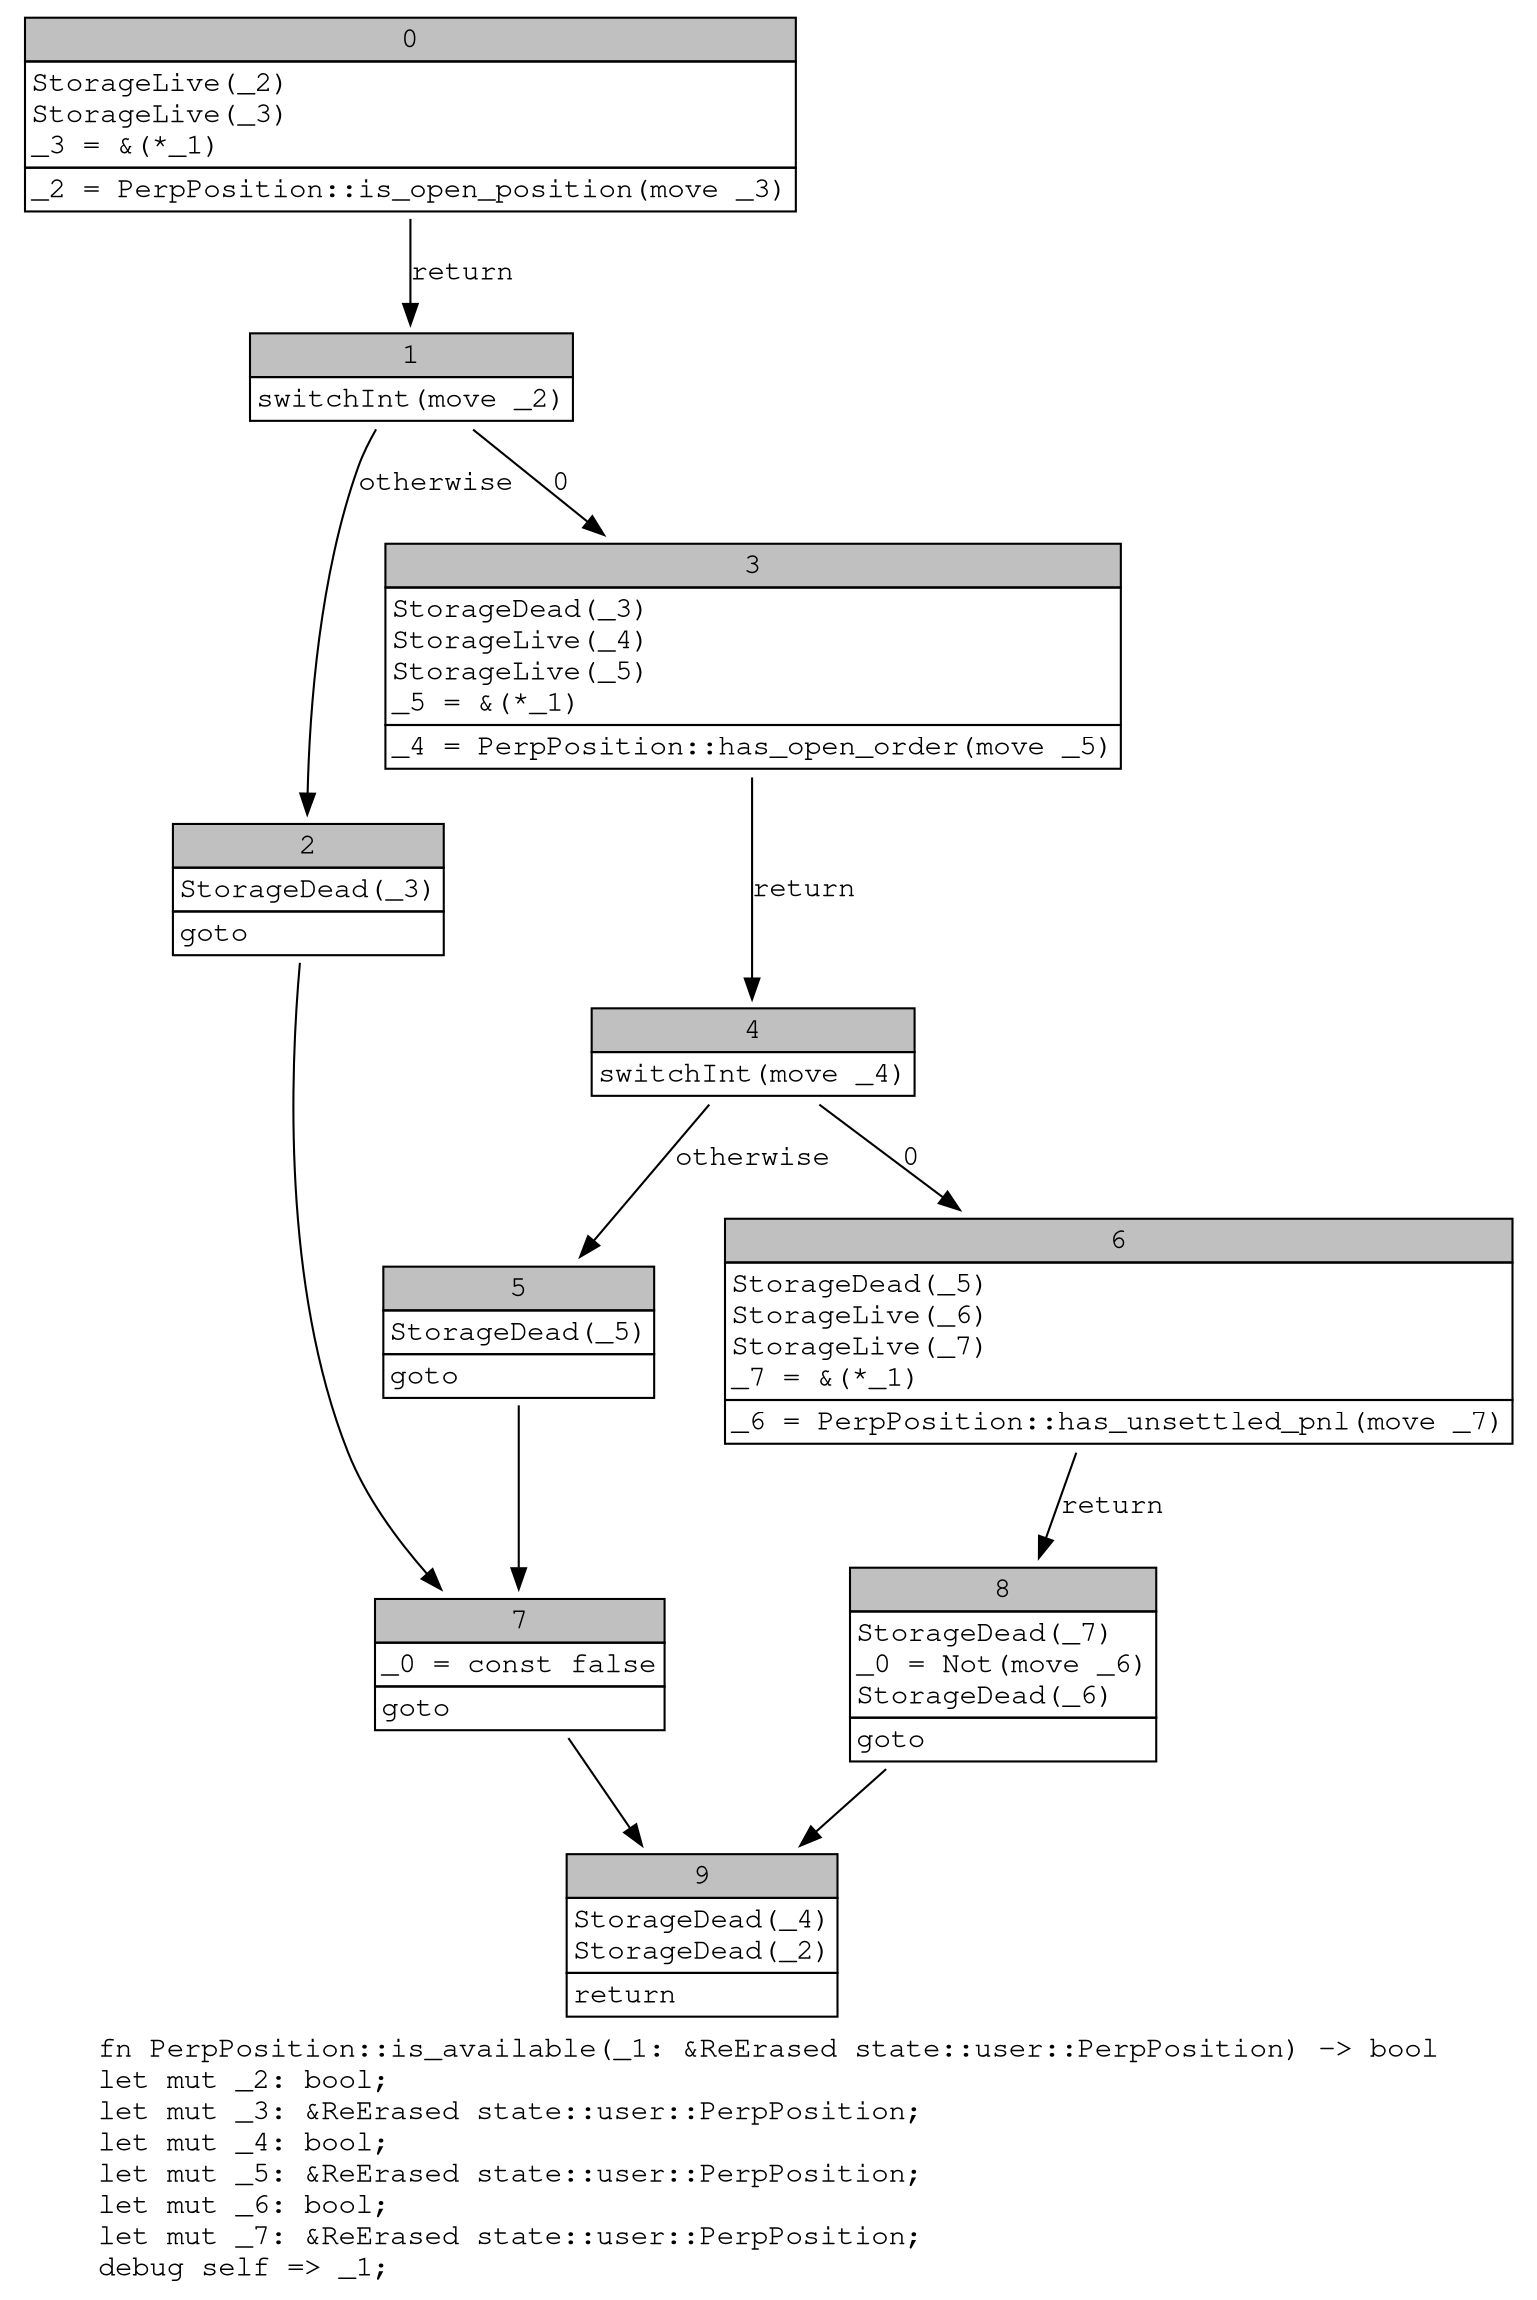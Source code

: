 digraph Mir_0_4355 {
    graph [fontname="Courier, monospace"];
    node [fontname="Courier, monospace"];
    edge [fontname="Courier, monospace"];
    label=<fn PerpPosition::is_available(_1: &amp;ReErased state::user::PerpPosition) -&gt; bool<br align="left"/>let mut _2: bool;<br align="left"/>let mut _3: &amp;ReErased state::user::PerpPosition;<br align="left"/>let mut _4: bool;<br align="left"/>let mut _5: &amp;ReErased state::user::PerpPosition;<br align="left"/>let mut _6: bool;<br align="left"/>let mut _7: &amp;ReErased state::user::PerpPosition;<br align="left"/>debug self =&gt; _1;<br align="left"/>>;
    bb0__0_4355 [shape="none", label=<<table border="0" cellborder="1" cellspacing="0"><tr><td bgcolor="gray" align="center" colspan="1">0</td></tr><tr><td align="left" balign="left">StorageLive(_2)<br/>StorageLive(_3)<br/>_3 = &amp;(*_1)<br/></td></tr><tr><td align="left">_2 = PerpPosition::is_open_position(move _3)</td></tr></table>>];
    bb1__0_4355 [shape="none", label=<<table border="0" cellborder="1" cellspacing="0"><tr><td bgcolor="gray" align="center" colspan="1">1</td></tr><tr><td align="left">switchInt(move _2)</td></tr></table>>];
    bb2__0_4355 [shape="none", label=<<table border="0" cellborder="1" cellspacing="0"><tr><td bgcolor="gray" align="center" colspan="1">2</td></tr><tr><td align="left" balign="left">StorageDead(_3)<br/></td></tr><tr><td align="left">goto</td></tr></table>>];
    bb3__0_4355 [shape="none", label=<<table border="0" cellborder="1" cellspacing="0"><tr><td bgcolor="gray" align="center" colspan="1">3</td></tr><tr><td align="left" balign="left">StorageDead(_3)<br/>StorageLive(_4)<br/>StorageLive(_5)<br/>_5 = &amp;(*_1)<br/></td></tr><tr><td align="left">_4 = PerpPosition::has_open_order(move _5)</td></tr></table>>];
    bb4__0_4355 [shape="none", label=<<table border="0" cellborder="1" cellspacing="0"><tr><td bgcolor="gray" align="center" colspan="1">4</td></tr><tr><td align="left">switchInt(move _4)</td></tr></table>>];
    bb5__0_4355 [shape="none", label=<<table border="0" cellborder="1" cellspacing="0"><tr><td bgcolor="gray" align="center" colspan="1">5</td></tr><tr><td align="left" balign="left">StorageDead(_5)<br/></td></tr><tr><td align="left">goto</td></tr></table>>];
    bb6__0_4355 [shape="none", label=<<table border="0" cellborder="1" cellspacing="0"><tr><td bgcolor="gray" align="center" colspan="1">6</td></tr><tr><td align="left" balign="left">StorageDead(_5)<br/>StorageLive(_6)<br/>StorageLive(_7)<br/>_7 = &amp;(*_1)<br/></td></tr><tr><td align="left">_6 = PerpPosition::has_unsettled_pnl(move _7)</td></tr></table>>];
    bb7__0_4355 [shape="none", label=<<table border="0" cellborder="1" cellspacing="0"><tr><td bgcolor="gray" align="center" colspan="1">7</td></tr><tr><td align="left" balign="left">_0 = const false<br/></td></tr><tr><td align="left">goto</td></tr></table>>];
    bb8__0_4355 [shape="none", label=<<table border="0" cellborder="1" cellspacing="0"><tr><td bgcolor="gray" align="center" colspan="1">8</td></tr><tr><td align="left" balign="left">StorageDead(_7)<br/>_0 = Not(move _6)<br/>StorageDead(_6)<br/></td></tr><tr><td align="left">goto</td></tr></table>>];
    bb9__0_4355 [shape="none", label=<<table border="0" cellborder="1" cellspacing="0"><tr><td bgcolor="gray" align="center" colspan="1">9</td></tr><tr><td align="left" balign="left">StorageDead(_4)<br/>StorageDead(_2)<br/></td></tr><tr><td align="left">return</td></tr></table>>];
    bb0__0_4355 -> bb1__0_4355 [label="return"];
    bb1__0_4355 -> bb3__0_4355 [label="0"];
    bb1__0_4355 -> bb2__0_4355 [label="otherwise"];
    bb2__0_4355 -> bb7__0_4355 [label=""];
    bb3__0_4355 -> bb4__0_4355 [label="return"];
    bb4__0_4355 -> bb6__0_4355 [label="0"];
    bb4__0_4355 -> bb5__0_4355 [label="otherwise"];
    bb5__0_4355 -> bb7__0_4355 [label=""];
    bb6__0_4355 -> bb8__0_4355 [label="return"];
    bb7__0_4355 -> bb9__0_4355 [label=""];
    bb8__0_4355 -> bb9__0_4355 [label=""];
}

